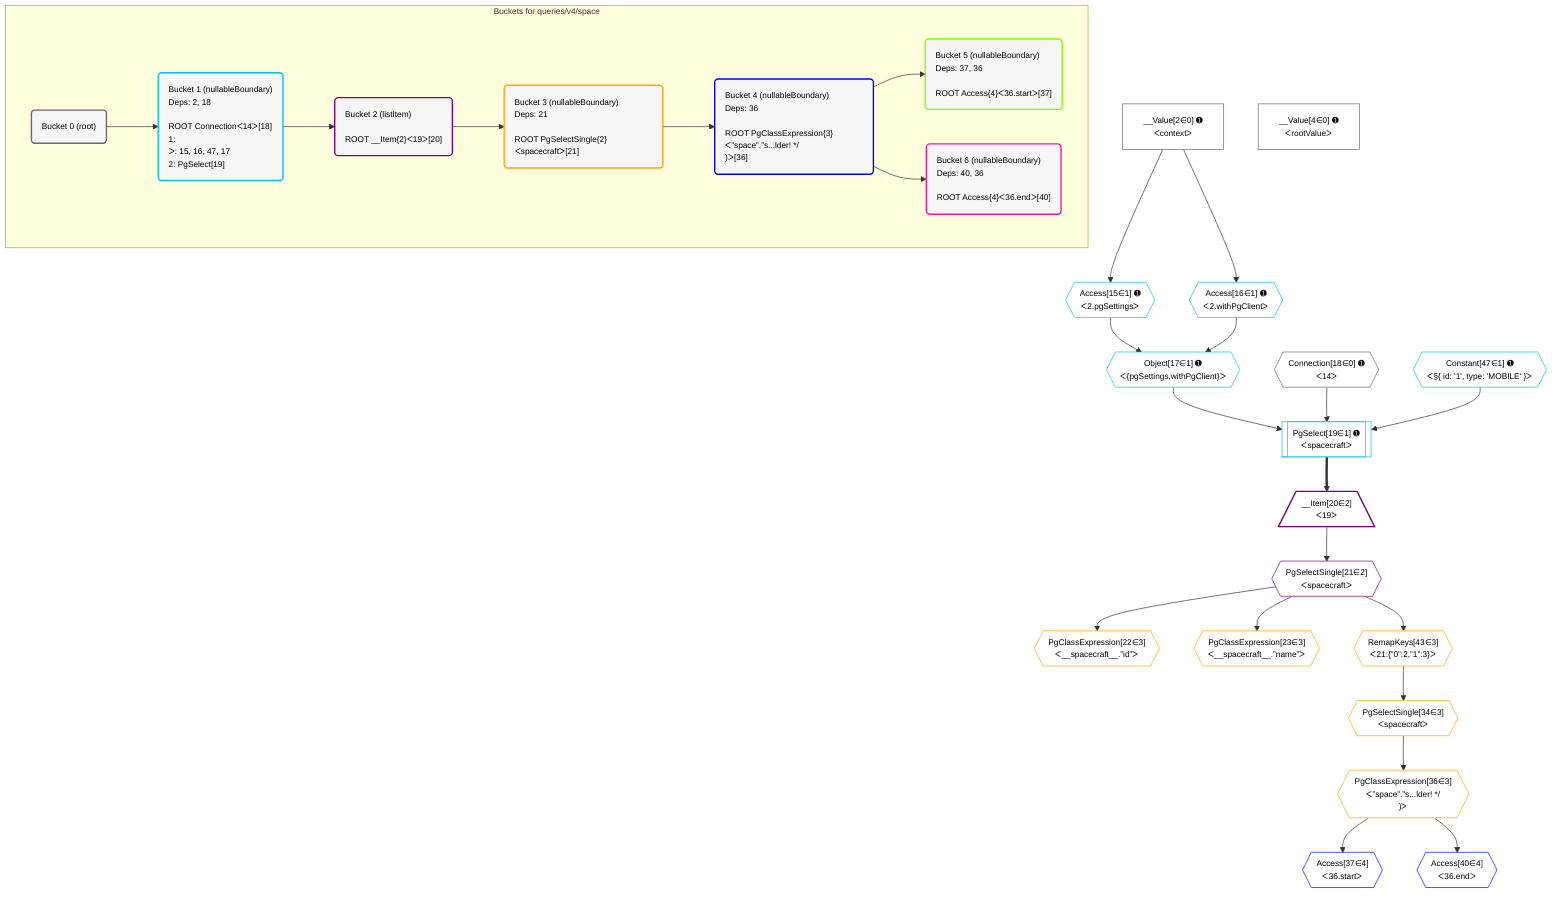 %%{init: {'themeVariables': { 'fontSize': '12px'}}}%%
graph TD
    classDef path fill:#eee,stroke:#000,color:#000
    classDef plan fill:#fff,stroke-width:1px,color:#000
    classDef itemplan fill:#fff,stroke-width:2px,color:#000
    classDef unbatchedplan fill:#dff,stroke-width:1px,color:#000
    classDef sideeffectplan fill:#fcc,stroke-width:2px,color:#000
    classDef bucket fill:#f6f6f6,color:#000,stroke-width:2px,text-align:left


    %% plan dependencies
    __Value2["__Value[2∈0] ➊<br />ᐸcontextᐳ"]:::plan
    __Value4["__Value[4∈0] ➊<br />ᐸrootValueᐳ"]:::plan
    Connection18{{"Connection[18∈0] ➊<br />ᐸ14ᐳ"}}:::plan
    PgSelect19[["PgSelect[19∈1] ➊<br />ᐸspacecraftᐳ"]]:::plan
    Object17{{"Object[17∈1] ➊<br />ᐸ{pgSettings,withPgClient}ᐳ"}}:::plan
    Constant47{{"Constant[47∈1] ➊<br />ᐸ§{ id: '1', type: 'MOBILE' }ᐳ"}}:::plan
    Object17 & Connection18 & Constant47 --> PgSelect19
    Access15{{"Access[15∈1] ➊<br />ᐸ2.pgSettingsᐳ"}}:::plan
    Access16{{"Access[16∈1] ➊<br />ᐸ2.withPgClientᐳ"}}:::plan
    Access15 & Access16 --> Object17
    __Value2 --> Access15
    __Value2 --> Access16
    __Item20[/"__Item[20∈2]<br />ᐸ19ᐳ"\]:::itemplan
    PgSelect19 ==> __Item20
    PgSelectSingle21{{"PgSelectSingle[21∈2]<br />ᐸspacecraftᐳ"}}:::plan
    __Item20 --> PgSelectSingle21
    PgClassExpression22{{"PgClassExpression[22∈3]<br />ᐸ__spacecraft__.”id”ᐳ"}}:::plan
    PgSelectSingle21 --> PgClassExpression22
    PgClassExpression23{{"PgClassExpression[23∈3]<br />ᐸ__spacecraft__.”name”ᐳ"}}:::plan
    PgSelectSingle21 --> PgClassExpression23
    PgSelectSingle34{{"PgSelectSingle[34∈3]<br />ᐸspacecraftᐳ"}}:::plan
    RemapKeys43{{"RemapKeys[43∈3]<br />ᐸ21:{”0”:2,”1”:3}ᐳ"}}:::plan
    RemapKeys43 --> PgSelectSingle34
    PgClassExpression36{{"PgClassExpression[36∈3]<br />ᐸ”space”.”s...lder! */<br />)ᐳ"}}:::plan
    PgSelectSingle34 --> PgClassExpression36
    PgSelectSingle21 --> RemapKeys43
    Access37{{"Access[37∈4]<br />ᐸ36.startᐳ"}}:::plan
    PgClassExpression36 --> Access37
    Access40{{"Access[40∈4]<br />ᐸ36.endᐳ"}}:::plan
    PgClassExpression36 --> Access40

    %% define steps

    subgraph "Buckets for queries/v4/space"
    Bucket0("Bucket 0 (root)"):::bucket
    classDef bucket0 stroke:#696969
    class Bucket0,__Value2,__Value4,Connection18 bucket0
    Bucket1("Bucket 1 (nullableBoundary)<br />Deps: 2, 18<br /><br />ROOT Connectionᐸ14ᐳ[18]<br />1: <br />ᐳ: 15, 16, 47, 17<br />2: PgSelect[19]"):::bucket
    classDef bucket1 stroke:#00bfff
    class Bucket1,Access15,Access16,Object17,PgSelect19,Constant47 bucket1
    Bucket2("Bucket 2 (listItem)<br /><br />ROOT __Item{2}ᐸ19ᐳ[20]"):::bucket
    classDef bucket2 stroke:#7f007f
    class Bucket2,__Item20,PgSelectSingle21 bucket2
    Bucket3("Bucket 3 (nullableBoundary)<br />Deps: 21<br /><br />ROOT PgSelectSingle{2}ᐸspacecraftᐳ[21]"):::bucket
    classDef bucket3 stroke:#ffa500
    class Bucket3,PgClassExpression22,PgClassExpression23,PgSelectSingle34,PgClassExpression36,RemapKeys43 bucket3
    Bucket4("Bucket 4 (nullableBoundary)<br />Deps: 36<br /><br />ROOT PgClassExpression{3}ᐸ”space”.”s...lder! */<br />)ᐳ[36]"):::bucket
    classDef bucket4 stroke:#0000ff
    class Bucket4,Access37,Access40 bucket4
    Bucket5("Bucket 5 (nullableBoundary)<br />Deps: 37, 36<br /><br />ROOT Access{4}ᐸ36.startᐳ[37]"):::bucket
    classDef bucket5 stroke:#7fff00
    class Bucket5 bucket5
    Bucket6("Bucket 6 (nullableBoundary)<br />Deps: 40, 36<br /><br />ROOT Access{4}ᐸ36.endᐳ[40]"):::bucket
    classDef bucket6 stroke:#ff1493
    class Bucket6 bucket6
    Bucket0 --> Bucket1
    Bucket1 --> Bucket2
    Bucket2 --> Bucket3
    Bucket3 --> Bucket4
    Bucket4 --> Bucket5 & Bucket6
    end